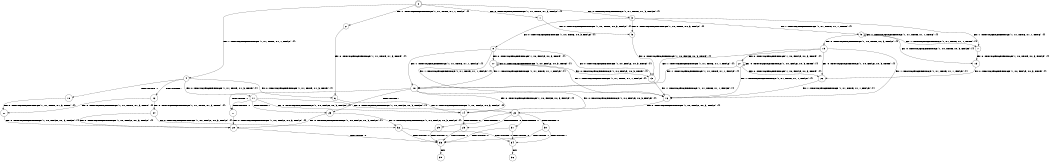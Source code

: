 digraph BCG {
size = "7, 10.5";
center = TRUE;
node [shape = circle];
0 [peripheries = 2];
0 -> 1 [label = "EX !0 !ATOMIC_EXCH_BRANCH (1, +1, TRUE, +1, 3, FALSE) !{}"];
0 -> 2 [label = "EX !1 !ATOMIC_EXCH_BRANCH (1, +1, TRUE, +1, 1, FALSE) !{}"];
0 -> 3 [label = "EX !0 !ATOMIC_EXCH_BRANCH (1, +1, TRUE, +1, 3, FALSE) !{}"];
0 -> 4 [label = "EX !1 !ATOMIC_EXCH_BRANCH (1, +1, TRUE, +1, 1, FALSE) !{}"];
1 -> 5 [label = "EX !0 !ATOMIC_EXCH_BRANCH (1, +0, TRUE, +0, 3, FALSE) !{}"];
2 -> 6 [label = "EX !0 !ATOMIC_EXCH_BRANCH (1, +1, TRUE, +1, 3, TRUE) !{}"];
3 -> 5 [label = "EX !0 !ATOMIC_EXCH_BRANCH (1, +0, TRUE, +0, 3, FALSE) !{}"];
3 -> 7 [label = "EX !1 !ATOMIC_EXCH_BRANCH (1, +1, TRUE, +1, 1, TRUE) !{}"];
3 -> 8 [label = "EX !0 !ATOMIC_EXCH_BRANCH (1, +0, TRUE, +0, 3, FALSE) !{}"];
3 -> 9 [label = "EX !1 !ATOMIC_EXCH_BRANCH (1, +1, TRUE, +1, 1, TRUE) !{}"];
4 -> 6 [label = "EX !0 !ATOMIC_EXCH_BRANCH (1, +1, TRUE, +1, 3, TRUE) !{}"];
4 -> 10 [label = "TERMINATE !1"];
4 -> 11 [label = "EX !0 !ATOMIC_EXCH_BRANCH (1, +1, TRUE, +1, 3, TRUE) !{}"];
4 -> 12 [label = "TERMINATE !1"];
5 -> 13 [label = "EX !0 !ATOMIC_EXCH_BRANCH (1, +0, FALSE, +0, 3, TRUE) !{}"];
6 -> 14 [label = "EX !0 !ATOMIC_EXCH_BRANCH (1, +0, FALSE, +0, 3, FALSE) !{}"];
7 -> 15 [label = "EX !0 !ATOMIC_EXCH_BRANCH (1, +0, TRUE, +0, 3, FALSE) !{}"];
8 -> 13 [label = "EX !0 !ATOMIC_EXCH_BRANCH (1, +0, FALSE, +0, 3, TRUE) !{}"];
8 -> 16 [label = "EX !1 !ATOMIC_EXCH_BRANCH (1, +1, TRUE, +1, 1, FALSE) !{}"];
8 -> 17 [label = "EX !0 !ATOMIC_EXCH_BRANCH (1, +0, FALSE, +0, 3, TRUE) !{}"];
8 -> 18 [label = "EX !1 !ATOMIC_EXCH_BRANCH (1, +1, TRUE, +1, 1, FALSE) !{}"];
9 -> 15 [label = "EX !0 !ATOMIC_EXCH_BRANCH (1, +0, TRUE, +0, 3, FALSE) !{}"];
9 -> 7 [label = "EX !1 !ATOMIC_EXCH_BRANCH (1, +1, TRUE, +1, 1, TRUE) !{}"];
9 -> 19 [label = "EX !0 !ATOMIC_EXCH_BRANCH (1, +0, TRUE, +0, 3, FALSE) !{}"];
9 -> 9 [label = "EX !1 !ATOMIC_EXCH_BRANCH (1, +1, TRUE, +1, 1, TRUE) !{}"];
10 -> 20 [label = "EX !0 !ATOMIC_EXCH_BRANCH (1, +1, TRUE, +1, 3, TRUE) !{}"];
11 -> 14 [label = "EX !0 !ATOMIC_EXCH_BRANCH (1, +0, FALSE, +0, 3, FALSE) !{}"];
11 -> 21 [label = "TERMINATE !1"];
11 -> 22 [label = "EX !0 !ATOMIC_EXCH_BRANCH (1, +0, FALSE, +0, 3, FALSE) !{}"];
11 -> 23 [label = "TERMINATE !1"];
12 -> 20 [label = "EX !0 !ATOMIC_EXCH_BRANCH (1, +1, TRUE, +1, 3, TRUE) !{}"];
12 -> 24 [label = "EX !0 !ATOMIC_EXCH_BRANCH (1, +1, TRUE, +1, 3, TRUE) !{}"];
13 -> 16 [label = "EX !1 !ATOMIC_EXCH_BRANCH (1, +1, TRUE, +1, 1, FALSE) !{}"];
14 -> 25 [label = "TERMINATE !0"];
15 -> 26 [label = "EX !0 !ATOMIC_EXCH_BRANCH (1, +0, FALSE, +0, 3, TRUE) !{}"];
16 -> 14 [label = "EX !0 !ATOMIC_EXCH_BRANCH (1, +0, FALSE, +0, 3, FALSE) !{}"];
17 -> 13 [label = "EX !0 !ATOMIC_EXCH_BRANCH (1, +0, FALSE, +0, 3, TRUE) !{}"];
17 -> 16 [label = "EX !1 !ATOMIC_EXCH_BRANCH (1, +1, TRUE, +1, 1, FALSE) !{}"];
17 -> 17 [label = "EX !0 !ATOMIC_EXCH_BRANCH (1, +0, FALSE, +0, 3, TRUE) !{}"];
17 -> 18 [label = "EX !1 !ATOMIC_EXCH_BRANCH (1, +1, TRUE, +1, 1, FALSE) !{}"];
18 -> 14 [label = "EX !0 !ATOMIC_EXCH_BRANCH (1, +0, FALSE, +0, 3, FALSE) !{}"];
18 -> 21 [label = "TERMINATE !1"];
18 -> 22 [label = "EX !0 !ATOMIC_EXCH_BRANCH (1, +0, FALSE, +0, 3, FALSE) !{}"];
18 -> 23 [label = "TERMINATE !1"];
19 -> 26 [label = "EX !0 !ATOMIC_EXCH_BRANCH (1, +0, FALSE, +0, 3, TRUE) !{}"];
19 -> 16 [label = "EX !1 !ATOMIC_EXCH_BRANCH (1, +1, TRUE, +1, 1, FALSE) !{}"];
19 -> 27 [label = "EX !0 !ATOMIC_EXCH_BRANCH (1, +0, FALSE, +0, 3, TRUE) !{}"];
19 -> 18 [label = "EX !1 !ATOMIC_EXCH_BRANCH (1, +1, TRUE, +1, 1, FALSE) !{}"];
20 -> 28 [label = "EX !0 !ATOMIC_EXCH_BRANCH (1, +0, FALSE, +0, 3, FALSE) !{}"];
21 -> 28 [label = "EX !0 !ATOMIC_EXCH_BRANCH (1, +0, FALSE, +0, 3, FALSE) !{}"];
22 -> 25 [label = "TERMINATE !0"];
22 -> 29 [label = "TERMINATE !1"];
22 -> 30 [label = "TERMINATE !0"];
22 -> 31 [label = "TERMINATE !1"];
23 -> 28 [label = "EX !0 !ATOMIC_EXCH_BRANCH (1, +0, FALSE, +0, 3, FALSE) !{}"];
23 -> 32 [label = "EX !0 !ATOMIC_EXCH_BRANCH (1, +0, FALSE, +0, 3, FALSE) !{}"];
24 -> 28 [label = "EX !0 !ATOMIC_EXCH_BRANCH (1, +0, FALSE, +0, 3, FALSE) !{}"];
24 -> 32 [label = "EX !0 !ATOMIC_EXCH_BRANCH (1, +0, FALSE, +0, 3, FALSE) !{}"];
25 -> 33 [label = "TERMINATE !1"];
26 -> 16 [label = "EX !1 !ATOMIC_EXCH_BRANCH (1, +1, TRUE, +1, 1, FALSE) !{}"];
27 -> 26 [label = "EX !0 !ATOMIC_EXCH_BRANCH (1, +0, FALSE, +0, 3, TRUE) !{}"];
27 -> 16 [label = "EX !1 !ATOMIC_EXCH_BRANCH (1, +1, TRUE, +1, 1, FALSE) !{}"];
27 -> 27 [label = "EX !0 !ATOMIC_EXCH_BRANCH (1, +0, FALSE, +0, 3, TRUE) !{}"];
27 -> 18 [label = "EX !1 !ATOMIC_EXCH_BRANCH (1, +1, TRUE, +1, 1, FALSE) !{}"];
28 -> 33 [label = "TERMINATE !0"];
29 -> 33 [label = "TERMINATE !0"];
30 -> 33 [label = "TERMINATE !1"];
30 -> 34 [label = "TERMINATE !1"];
31 -> 33 [label = "TERMINATE !0"];
31 -> 34 [label = "TERMINATE !0"];
32 -> 33 [label = "TERMINATE !0"];
32 -> 34 [label = "TERMINATE !0"];
33 -> 35 [label = "exit"];
34 -> 36 [label = "exit"];
}
